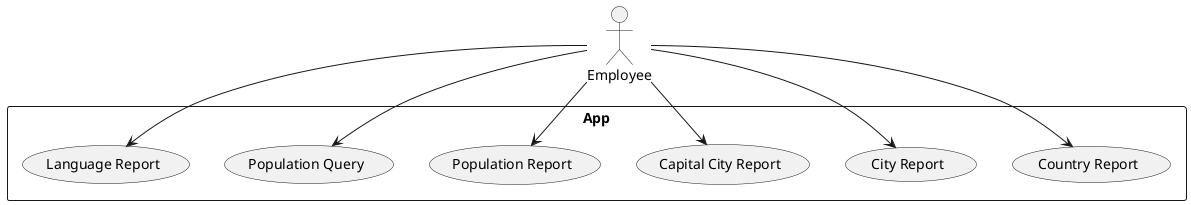 @startuml

actor EMP as "Employee"
rectangle "App" {
    usecase UC1 as "Country Report"
    usecase UC2 as "City Report"
    usecase UC3 as "Capital City Report"
    usecase UC4 as "Population Report"
    usecase UC5 as "Population Query"
    usecase UC6 as "Language Report"
    EMP --> UC1
    EMP --> UC2
    EMP --> UC3
    EMP --> UC4
    EMP --> UC5
    EMP --> UC6
}
@enduml